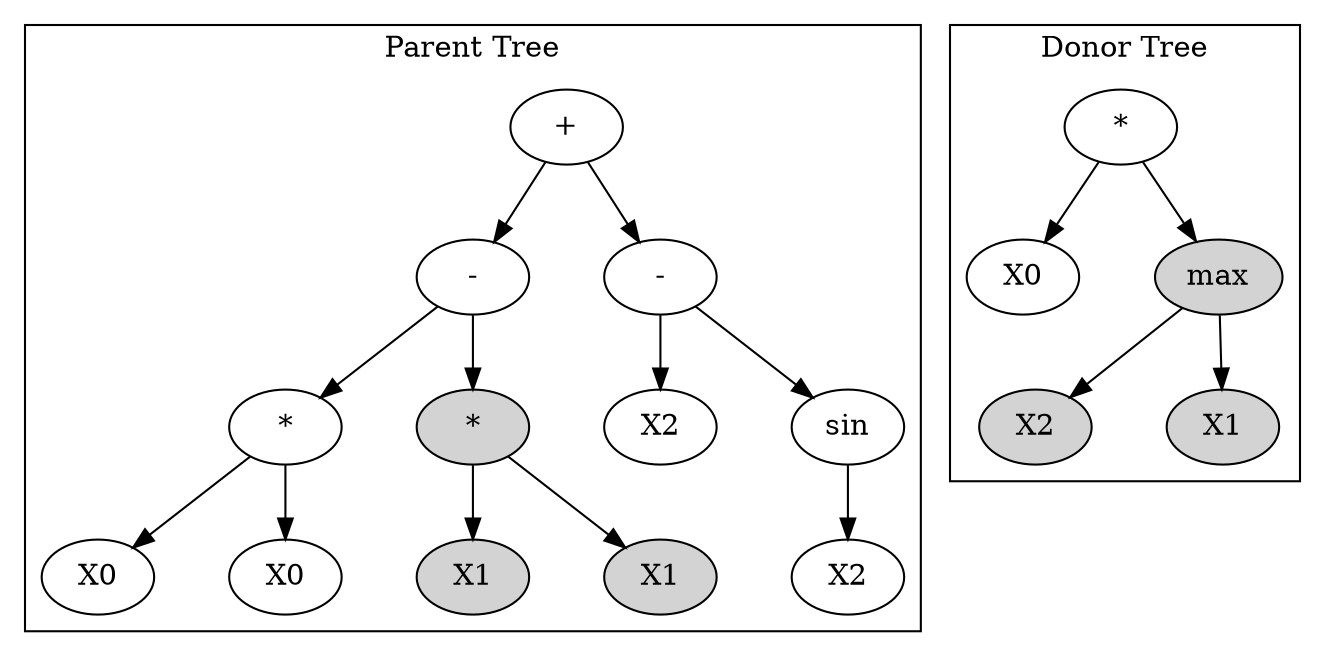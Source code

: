 digraph crossover_before {
	compound=true
	nodesep=0.5
	A1 [label="+"]
	B1 [label="-"]
	C1 [label="-"]
	D1 [label="*"]
	E1 [label="*" style=filled]
	F1 [label=X2]
	G1 [label=sin]
	H1 [label=X0]
	I1 [label=X0]
	J1 [label=X1 style=filled]
	K1 [label=X1 style=filled]
	L1 [label=X2]
	A2 [label="*"]
	B2 [label=X0]
	node [style=filled]
	C2 [label=max]
	D2 [label=X2]
	E2 [label=X1]
	subgraph cluster0 {
		label="Parent Tree"
		rank=Same
		A1 -> B1
		A1 -> C1
		B1 -> D1
		B1 -> E1
		C1 -> F1
		C1 -> G1
		D1 -> H1
		D1 -> I1
		E1 -> J1
		E1 -> K1
		G1 -> L1
	}
	subgraph cluster1 {
		label="Donor Tree"
		A2 -> B2
		A2 -> C2
		C2 -> D2
		C2 -> E2
	}
}
